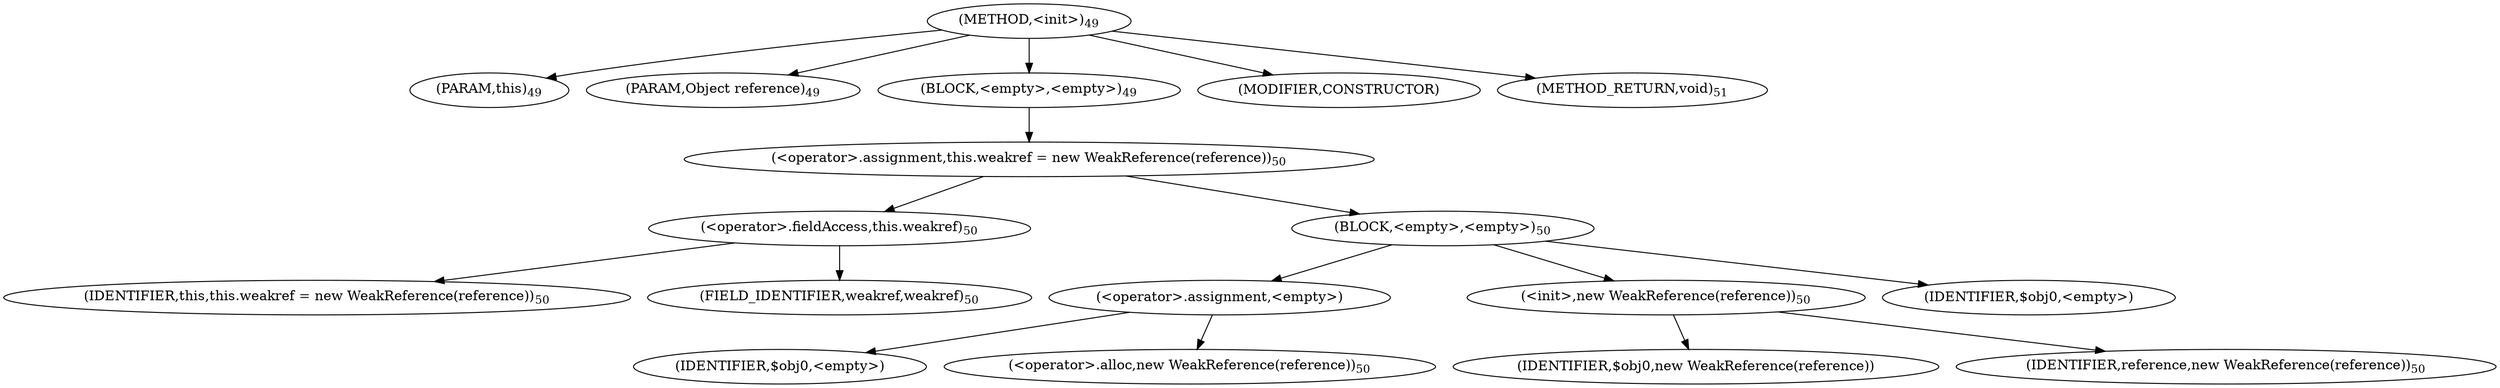 digraph "&lt;init&gt;" {  
"38" [label = <(METHOD,&lt;init&gt;)<SUB>49</SUB>> ]
"4" [label = <(PARAM,this)<SUB>49</SUB>> ]
"39" [label = <(PARAM,Object reference)<SUB>49</SUB>> ]
"40" [label = <(BLOCK,&lt;empty&gt;,&lt;empty&gt;)<SUB>49</SUB>> ]
"41" [label = <(&lt;operator&gt;.assignment,this.weakref = new WeakReference(reference))<SUB>50</SUB>> ]
"42" [label = <(&lt;operator&gt;.fieldAccess,this.weakref)<SUB>50</SUB>> ]
"3" [label = <(IDENTIFIER,this,this.weakref = new WeakReference(reference))<SUB>50</SUB>> ]
"43" [label = <(FIELD_IDENTIFIER,weakref,weakref)<SUB>50</SUB>> ]
"44" [label = <(BLOCK,&lt;empty&gt;,&lt;empty&gt;)<SUB>50</SUB>> ]
"45" [label = <(&lt;operator&gt;.assignment,&lt;empty&gt;)> ]
"46" [label = <(IDENTIFIER,$obj0,&lt;empty&gt;)> ]
"47" [label = <(&lt;operator&gt;.alloc,new WeakReference(reference))<SUB>50</SUB>> ]
"48" [label = <(&lt;init&gt;,new WeakReference(reference))<SUB>50</SUB>> ]
"49" [label = <(IDENTIFIER,$obj0,new WeakReference(reference))> ]
"50" [label = <(IDENTIFIER,reference,new WeakReference(reference))<SUB>50</SUB>> ]
"51" [label = <(IDENTIFIER,$obj0,&lt;empty&gt;)> ]
"52" [label = <(MODIFIER,CONSTRUCTOR)> ]
"53" [label = <(METHOD_RETURN,void)<SUB>51</SUB>> ]
  "38" -> "4" 
  "38" -> "39" 
  "38" -> "40" 
  "38" -> "52" 
  "38" -> "53" 
  "40" -> "41" 
  "41" -> "42" 
  "41" -> "44" 
  "42" -> "3" 
  "42" -> "43" 
  "44" -> "45" 
  "44" -> "48" 
  "44" -> "51" 
  "45" -> "46" 
  "45" -> "47" 
  "48" -> "49" 
  "48" -> "50" 
}
